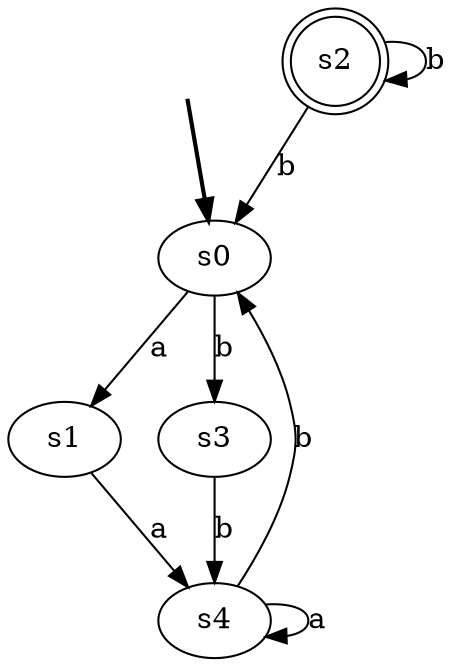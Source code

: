 digraph{
    fake [style=invisible]
    s0 [root=true]

    fake -> s0 [style=bold]

    s1
    s2 [shape=doublecircle]
    s3
    s4

    s0 -> s1 [label="a"]
    s0 -> s3 [label="b"]

    s1 -> s4 [label="a"]
    s2 -> s2 [label="b"]
    s2 -> s0 [label="b"]
    s3 -> s4 [label="b"]
    s4 -> s4 [label="a"]
    s4 -> s0 [label="b"]
}